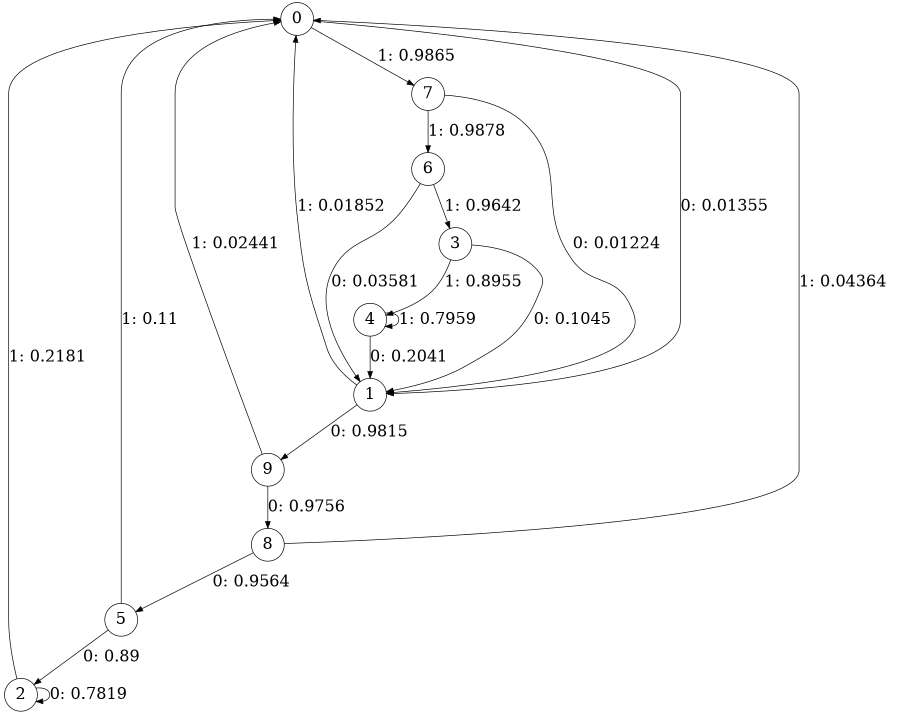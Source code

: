 digraph "ch3_face_short_L5" {
size = "6,8.5";
ratio = "fill";
node [shape = circle];
node [fontsize = 24];
edge [fontsize = 24];
0 -> 1 [label = "0: 0.01355  "];
0 -> 7 [label = "1: 0.9865   "];
1 -> 9 [label = "0: 0.9815   "];
1 -> 0 [label = "1: 0.01852  "];
2 -> 2 [label = "0: 0.7819   "];
2 -> 0 [label = "1: 0.2181   "];
3 -> 1 [label = "0: 0.1045   "];
3 -> 4 [label = "1: 0.8955   "];
4 -> 1 [label = "0: 0.2041   "];
4 -> 4 [label = "1: 0.7959   "];
5 -> 2 [label = "0: 0.89     "];
5 -> 0 [label = "1: 0.11     "];
6 -> 1 [label = "0: 0.03581  "];
6 -> 3 [label = "1: 0.9642   "];
7 -> 1 [label = "0: 0.01224  "];
7 -> 6 [label = "1: 0.9878   "];
8 -> 5 [label = "0: 0.9564   "];
8 -> 0 [label = "1: 0.04364  "];
9 -> 8 [label = "0: 0.9756   "];
9 -> 0 [label = "1: 0.02441  "];
}